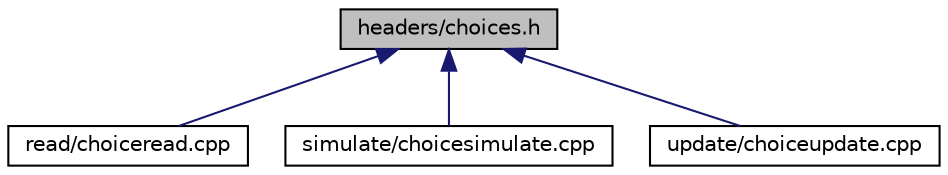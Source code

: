digraph "headers/choices.h"
{
  edge [fontname="Helvetica",fontsize="10",labelfontname="Helvetica",labelfontsize="10"];
  node [fontname="Helvetica",fontsize="10",shape=record];
  Node1 [label="headers/choices.h",height=0.2,width=0.4,color="black", fillcolor="grey75", style="filled", fontcolor="black"];
  Node1 -> Node2 [dir="back",color="midnightblue",fontsize="10",style="solid",fontname="Helvetica"];
  Node2 [label="read/choiceread.cpp",height=0.2,width=0.4,color="black", fillcolor="white", style="filled",URL="$choiceread_8cpp.html",tooltip="lets the user choose what type of data he wants to read "];
  Node1 -> Node3 [dir="back",color="midnightblue",fontsize="10",style="solid",fontname="Helvetica"];
  Node3 [label="simulate/choicesimulate.cpp",height=0.2,width=0.4,color="black", fillcolor="white", style="filled",URL="$choicesimulate_8cpp.html",tooltip="give the users the options for simulation "];
  Node1 -> Node4 [dir="back",color="midnightblue",fontsize="10",style="solid",fontname="Helvetica"];
  Node4 [label="update/choiceupdate.cpp",height=0.2,width=0.4,color="black", fillcolor="white", style="filled",URL="$choiceupdate_8cpp.html",tooltip="enables the user to choose what data he wants to update "];
}
